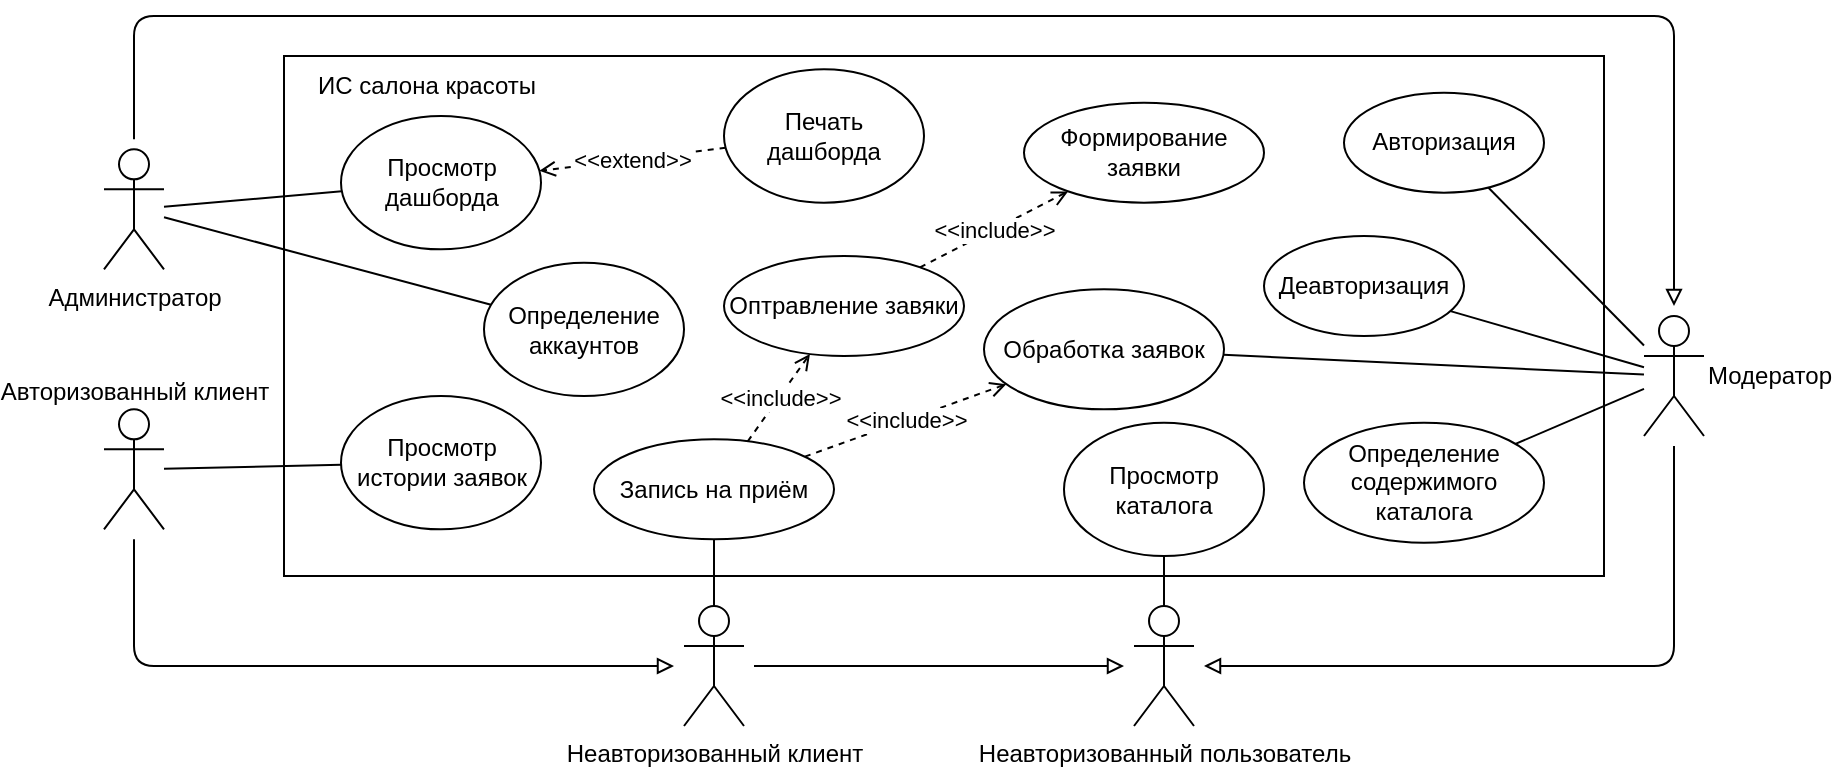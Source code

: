 <mxfile version="14.1.8" type="device"><diagram id="7qeRpymhP0X6bj_rPzqT" name="Page-1"><mxGraphModel dx="1185" dy="685" grid="1" gridSize="10" guides="1" tooltips="1" connect="1" arrows="1" fold="1" page="1" pageScale="1" pageWidth="827" pageHeight="1169" math="0" shadow="0"><root><mxCell id="0"/><mxCell id="1" parent="0"/><mxCell id="TGcAIMry4RsDfmlneWk4-1" value="" style="rounded=0;whiteSpace=wrap;html=1;" parent="1" vertex="1"><mxGeometry x="150" y="250" width="660" height="260" as="geometry"/></mxCell><mxCell id="TGcAIMry4RsDfmlneWk4-5" value="Администратор" style="shape=umlActor;verticalLabelPosition=bottom;labelBackgroundColor=#ffffff;verticalAlign=top;html=1;outlineConnect=0;labelPosition=center;align=center;" parent="1" vertex="1"><mxGeometry x="60" y="296.67" width="30" height="60" as="geometry"/></mxCell><mxCell id="TGcAIMry4RsDfmlneWk4-6" value="Модератор" style="shape=umlActor;verticalLabelPosition=middle;labelBackgroundColor=#ffffff;verticalAlign=middle;html=1;outlineConnect=0;labelPosition=right;align=left;" parent="1" vertex="1"><mxGeometry x="830" y="380" width="30" height="60" as="geometry"/></mxCell><mxCell id="TGcAIMry4RsDfmlneWk4-7" value="Неавторизованный пользователь" style="shape=umlActor;verticalLabelPosition=bottom;labelBackgroundColor=#ffffff;verticalAlign=top;html=1;outlineConnect=0;labelPosition=center;align=center;" parent="1" vertex="1"><mxGeometry x="575" y="525" width="30" height="60" as="geometry"/></mxCell><mxCell id="TGcAIMry4RsDfmlneWk4-10" value="&lt;span&gt;ИС салона красоты&lt;br&gt;&lt;/span&gt;" style="text;html=1;strokeColor=none;fillColor=none;align=center;verticalAlign=middle;whiteSpace=wrap;rounded=0;" parent="1" vertex="1"><mxGeometry x="150" y="250" width="143" height="30" as="geometry"/></mxCell><mxCell id="TGcAIMry4RsDfmlneWk4-14" value="Определение аккаунтов" style="ellipse;whiteSpace=wrap;html=1;" parent="1" vertex="1"><mxGeometry x="250" y="353.33" width="100" height="66.67" as="geometry"/></mxCell><mxCell id="TGcAIMry4RsDfmlneWk4-27" value="&amp;lt;&amp;lt;include&amp;gt;&amp;gt;" style="endArrow=open;dashed=1;html=1;endFill=0;" parent="1" source="TGcAIMry4RsDfmlneWk4-34" target="kPx4VHpqBdVtn4ctBbrF-1" edge="1"><mxGeometry width="50" height="50" relative="1" as="geometry"><mxPoint x="407.683" y="451.215" as="sourcePoint"/><mxPoint x="390.652" y="418.831" as="targetPoint"/></mxGeometry></mxCell><mxCell id="TGcAIMry4RsDfmlneWk4-28" value="Авторизация" style="ellipse;whiteSpace=wrap;html=1;" parent="1" vertex="1"><mxGeometry x="680" y="268.33" width="100" height="50" as="geometry"/></mxCell><mxCell id="TGcAIMry4RsDfmlneWk4-29" value="Определение содержимого каталога" style="ellipse;whiteSpace=wrap;html=1;" parent="1" vertex="1"><mxGeometry x="660" y="433.33" width="120" height="60" as="geometry"/></mxCell><mxCell id="TGcAIMry4RsDfmlneWk4-34" value="Запись на приём" style="ellipse;whiteSpace=wrap;html=1;" parent="1" vertex="1"><mxGeometry x="305" y="441.66" width="120" height="50" as="geometry"/></mxCell><mxCell id="kPx4VHpqBdVtn4ctBbrF-1" value="Оптравление завяки" style="ellipse;whiteSpace=wrap;html=1;" parent="1" vertex="1"><mxGeometry x="370" y="350" width="120" height="50" as="geometry"/></mxCell><mxCell id="kPx4VHpqBdVtn4ctBbrF-2" value="&amp;lt;&amp;lt;include&amp;gt;&amp;gt;" style="endArrow=open;dashed=1;html=1;endFill=0;" parent="1" source="TGcAIMry4RsDfmlneWk4-34" target="kPx4VHpqBdVtn4ctBbrF-7" edge="1"><mxGeometry width="50" height="50" relative="1" as="geometry"><mxPoint x="436.709" y="452.286" as="sourcePoint"/><mxPoint x="484.435" y="387.824" as="targetPoint"/></mxGeometry></mxCell><mxCell id="kPx4VHpqBdVtn4ctBbrF-7" value="Обработка заявок" style="ellipse;whiteSpace=wrap;html=1;" parent="1" vertex="1"><mxGeometry x="500" y="366.67" width="120" height="60" as="geometry"/></mxCell><mxCell id="kPx4VHpqBdVtn4ctBbrF-12" value="&amp;lt;&amp;lt;extend&amp;gt;&amp;gt;" style="endArrow=open;dashed=1;html=1;endFill=0;" parent="1" source="PmHevuwkyHDVY4M-P-rJ-12" target="PmHevuwkyHDVY4M-P-rJ-10" edge="1"><mxGeometry width="50" height="50" relative="1" as="geometry"><mxPoint x="483.233" y="249.996" as="sourcePoint"/><mxPoint x="422.001" y="301.797" as="targetPoint"/></mxGeometry></mxCell><mxCell id="PmHevuwkyHDVY4M-P-rJ-1" value="" style="endArrow=block;html=1;endFill=0;edgeStyle=elbowEdgeStyle;startArrow=none;startFill=0;labelPosition=left;verticalLabelPosition=middle;align=right;verticalAlign=middle;spacing=2;targetPerimeterSpacing=5;sourcePerimeterSpacing=5;" parent="1" source="TGcAIMry4RsDfmlneWk4-5" target="TGcAIMry4RsDfmlneWk4-6" edge="1"><mxGeometry width="50" height="50" relative="1" as="geometry"><mxPoint x="1190" y="200" as="sourcePoint"/><mxPoint x="1242" y="520" as="targetPoint"/><Array as="points"><mxPoint x="410" y="230"/><mxPoint x="490" y="190"/><mxPoint x="550" y="130"/></Array></mxGeometry></mxCell><mxCell id="PmHevuwkyHDVY4M-P-rJ-2" value="" style="endArrow=block;html=1;endFill=0;edgeStyle=elbowEdgeStyle;startArrow=none;startFill=0;labelPosition=left;verticalLabelPosition=middle;align=right;verticalAlign=middle;spacing=2;targetPerimeterSpacing=5;sourcePerimeterSpacing=5;" parent="1" source="TGcAIMry4RsDfmlneWk4-6" target="TGcAIMry4RsDfmlneWk4-7" edge="1"><mxGeometry width="50" height="50" relative="1" as="geometry"><mxPoint x="1020" y="510" as="sourcePoint"/><mxPoint x="1020" y="610" as="targetPoint"/><Array as="points"><mxPoint x="845" y="490"/><mxPoint x="850" y="490"/><mxPoint x="490" y="530"/><mxPoint x="440" y="540"/></Array></mxGeometry></mxCell><mxCell id="PmHevuwkyHDVY4M-P-rJ-3" value="Деавторизация" style="ellipse;whiteSpace=wrap;html=1;" parent="1" vertex="1"><mxGeometry x="640" y="340" width="100" height="50" as="geometry"/></mxCell><mxCell id="PmHevuwkyHDVY4M-P-rJ-4" value="" style="endArrow=none;html=1;" parent="1" source="TGcAIMry4RsDfmlneWk4-6" target="PmHevuwkyHDVY4M-P-rJ-3" edge="1"><mxGeometry width="50" height="50" relative="1" as="geometry"><mxPoint x="1080.043" y="384.999" as="sourcePoint"/><mxPoint x="980" y="312.522" as="targetPoint"/></mxGeometry></mxCell><mxCell id="PmHevuwkyHDVY4M-P-rJ-5" value="" style="endArrow=none;html=1;" parent="1" source="TGcAIMry4RsDfmlneWk4-6" target="TGcAIMry4RsDfmlneWk4-28" edge="1"><mxGeometry width="50" height="50" relative="1" as="geometry"><mxPoint x="890" y="420" as="sourcePoint"/><mxPoint x="820" y="420" as="targetPoint"/></mxGeometry></mxCell><mxCell id="PmHevuwkyHDVY4M-P-rJ-6" value="" style="endArrow=none;html=1;" parent="1" source="TGcAIMry4RsDfmlneWk4-6" target="kPx4VHpqBdVtn4ctBbrF-7" edge="1"><mxGeometry width="50" height="50" relative="1" as="geometry"><mxPoint x="890" y="419.483" as="sourcePoint"/><mxPoint x="809.882" y="416.72" as="targetPoint"/></mxGeometry></mxCell><mxCell id="PmHevuwkyHDVY4M-P-rJ-7" value="" style="endArrow=none;html=1;" parent="1" source="TGcAIMry4RsDfmlneWk4-6" target="TGcAIMry4RsDfmlneWk4-29" edge="1"><mxGeometry width="50" height="50" relative="1" as="geometry"><mxPoint x="890" y="417.128" as="sourcePoint"/><mxPoint x="716.693" y="383.941" as="targetPoint"/></mxGeometry></mxCell><mxCell id="PmHevuwkyHDVY4M-P-rJ-9" value="" style="endArrow=none;html=1;" parent="1" source="TGcAIMry4RsDfmlneWk4-14" target="TGcAIMry4RsDfmlneWk4-5" edge="1"><mxGeometry width="50" height="50" relative="1" as="geometry"><mxPoint x="320.535" y="481.67" as="sourcePoint"/><mxPoint x="130" y="470.849" as="targetPoint"/></mxGeometry></mxCell><mxCell id="PmHevuwkyHDVY4M-P-rJ-10" value="Просмотр дашборда" style="ellipse;whiteSpace=wrap;html=1;" parent="1" vertex="1"><mxGeometry x="178.5" y="280.0" width="100" height="66.67" as="geometry"/></mxCell><mxCell id="PmHevuwkyHDVY4M-P-rJ-11" value="" style="endArrow=none;html=1;" parent="1" source="PmHevuwkyHDVY4M-P-rJ-10" target="TGcAIMry4RsDfmlneWk4-5" edge="1"><mxGeometry width="50" height="50" relative="1" as="geometry"><mxPoint x="205.503" y="308.538" as="sourcePoint"/><mxPoint x="130" y="334.815" as="targetPoint"/></mxGeometry></mxCell><mxCell id="PmHevuwkyHDVY4M-P-rJ-12" value="Печать дашборда" style="ellipse;whiteSpace=wrap;html=1;" parent="1" vertex="1"><mxGeometry x="370" y="256.66" width="100" height="66.67" as="geometry"/></mxCell><mxCell id="PmHevuwkyHDVY4M-P-rJ-13" value="Формирование заявки" style="ellipse;whiteSpace=wrap;html=1;" parent="1" vertex="1"><mxGeometry x="520" y="273.33" width="120" height="50" as="geometry"/></mxCell><mxCell id="PmHevuwkyHDVY4M-P-rJ-14" value="&amp;lt;&amp;lt;include&amp;gt;&amp;gt;" style="endArrow=open;dashed=1;html=1;endFill=0;" parent="1" source="kPx4VHpqBdVtn4ctBbrF-1" target="PmHevuwkyHDVY4M-P-rJ-13" edge="1"><mxGeometry width="50" height="50" relative="1" as="geometry"><mxPoint x="407.781" y="462.841" as="sourcePoint"/><mxPoint x="464.381" y="417.194" as="targetPoint"/></mxGeometry></mxCell><mxCell id="PmHevuwkyHDVY4M-P-rJ-15" value="Просмотр каталога" style="ellipse;whiteSpace=wrap;html=1;" parent="1" vertex="1"><mxGeometry x="540" y="433.33" width="100" height="66.67" as="geometry"/></mxCell><mxCell id="PmHevuwkyHDVY4M-P-rJ-16" value="" style="endArrow=none;html=1;" parent="1" source="PmHevuwkyHDVY4M-P-rJ-15" target="TGcAIMry4RsDfmlneWk4-7" edge="1"><mxGeometry width="50" height="50" relative="1" as="geometry"><mxPoint x="320.535" y="481.67" as="sourcePoint"/><mxPoint x="130" y="470.849" as="targetPoint"/></mxGeometry></mxCell><mxCell id="x8dYwoVoyfPMV2tXoiOg-1" value="Просмотр истории заявок" style="ellipse;whiteSpace=wrap;html=1;" vertex="1" parent="1"><mxGeometry x="178.5" y="420.0" width="100" height="66.67" as="geometry"/></mxCell><mxCell id="x8dYwoVoyfPMV2tXoiOg-2" value="Авторизованный клиент&lt;br&gt;" style="shape=umlActor;verticalLabelPosition=top;labelBackgroundColor=#ffffff;verticalAlign=bottom;html=1;outlineConnect=0;labelPosition=center;align=center;" vertex="1" parent="1"><mxGeometry x="60" y="426.67" width="30" height="60" as="geometry"/></mxCell><mxCell id="x8dYwoVoyfPMV2tXoiOg-3" value="" style="endArrow=block;html=1;endFill=0;edgeStyle=elbowEdgeStyle;startArrow=none;startFill=0;labelPosition=left;verticalLabelPosition=middle;align=right;verticalAlign=middle;spacing=2;targetPerimeterSpacing=5;sourcePerimeterSpacing=5;" edge="1" parent="1" source="x8dYwoVoyfPMV2tXoiOg-2" target="x8dYwoVoyfPMV2tXoiOg-8"><mxGeometry width="50" height="50" relative="1" as="geometry"><mxPoint x="860" y="455" as="sourcePoint"/><mxPoint x="190" y="620" as="targetPoint"/><Array as="points"><mxPoint x="75" y="520"/><mxPoint x="95" y="520"/><mxPoint x="105" y="510"/><mxPoint x="105" y="530"/><mxPoint x="500" y="540"/><mxPoint x="450" y="550"/></Array></mxGeometry></mxCell><mxCell id="x8dYwoVoyfPMV2tXoiOg-6" value="" style="endArrow=none;html=1;" edge="1" parent="1" source="x8dYwoVoyfPMV2tXoiOg-1" target="x8dYwoVoyfPMV2tXoiOg-2"><mxGeometry width="50" height="50" relative="1" as="geometry"><mxPoint x="190.033" y="324.857" as="sourcePoint"/><mxPoint x="120" y="337.378" as="targetPoint"/></mxGeometry></mxCell><mxCell id="x8dYwoVoyfPMV2tXoiOg-8" value="Неавторизованный клиент" style="shape=umlActor;verticalLabelPosition=bottom;labelBackgroundColor=#ffffff;verticalAlign=top;html=1;outlineConnect=0;labelPosition=center;align=center;" vertex="1" parent="1"><mxGeometry x="350" y="525" width="30" height="60" as="geometry"/></mxCell><mxCell id="x8dYwoVoyfPMV2tXoiOg-9" value="" style="endArrow=block;html=1;endFill=0;edgeStyle=elbowEdgeStyle;startArrow=none;startFill=0;labelPosition=left;verticalLabelPosition=middle;align=right;verticalAlign=middle;spacing=2;targetPerimeterSpacing=5;sourcePerimeterSpacing=5;" edge="1" parent="1" source="x8dYwoVoyfPMV2tXoiOg-8" target="TGcAIMry4RsDfmlneWk4-7"><mxGeometry width="50" height="50" relative="1" as="geometry"><mxPoint x="105" y="501.67" as="sourcePoint"/><mxPoint x="355" y="565" as="targetPoint"/><Array as="points"><mxPoint x="470" y="555"/><mxPoint x="460" y="560"/><mxPoint x="115" y="520"/><mxPoint x="115" y="540"/><mxPoint x="510" y="550"/><mxPoint x="460" y="560"/></Array></mxGeometry></mxCell><mxCell id="x8dYwoVoyfPMV2tXoiOg-11" value="" style="endArrow=none;html=1;" edge="1" parent="1" source="TGcAIMry4RsDfmlneWk4-34" target="x8dYwoVoyfPMV2tXoiOg-8"><mxGeometry width="50" height="50" relative="1" as="geometry"><mxPoint x="188.895" y="457.519" as="sourcePoint"/><mxPoint x="100" y="465.367" as="targetPoint"/></mxGeometry></mxCell></root></mxGraphModel></diagram></mxfile>